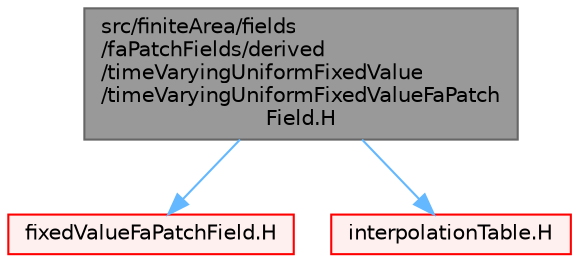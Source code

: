 digraph "src/finiteArea/fields/faPatchFields/derived/timeVaryingUniformFixedValue/timeVaryingUniformFixedValueFaPatchField.H"
{
 // LATEX_PDF_SIZE
  bgcolor="transparent";
  edge [fontname=Helvetica,fontsize=10,labelfontname=Helvetica,labelfontsize=10];
  node [fontname=Helvetica,fontsize=10,shape=box,height=0.2,width=0.4];
  Node1 [id="Node000001",label="src/finiteArea/fields\l/faPatchFields/derived\l/timeVaryingUniformFixedValue\l/timeVaryingUniformFixedValueFaPatch\lField.H",height=0.2,width=0.4,color="gray40", fillcolor="grey60", style="filled", fontcolor="black",tooltip=" "];
  Node1 -> Node2 [id="edge1_Node000001_Node000002",color="steelblue1",style="solid",tooltip=" "];
  Node2 [id="Node000002",label="fixedValueFaPatchField.H",height=0.2,width=0.4,color="red", fillcolor="#FFF0F0", style="filled",URL="$fixedValueFaPatchField_8H.html",tooltip=" "];
  Node1 -> Node239 [id="edge2_Node000001_Node000239",color="steelblue1",style="solid",tooltip=" "];
  Node239 [id="Node000239",label="interpolationTable.H",height=0.2,width=0.4,color="red", fillcolor="#FFF0F0", style="filled",URL="$interpolationTable_8H.html",tooltip=" "];
}
